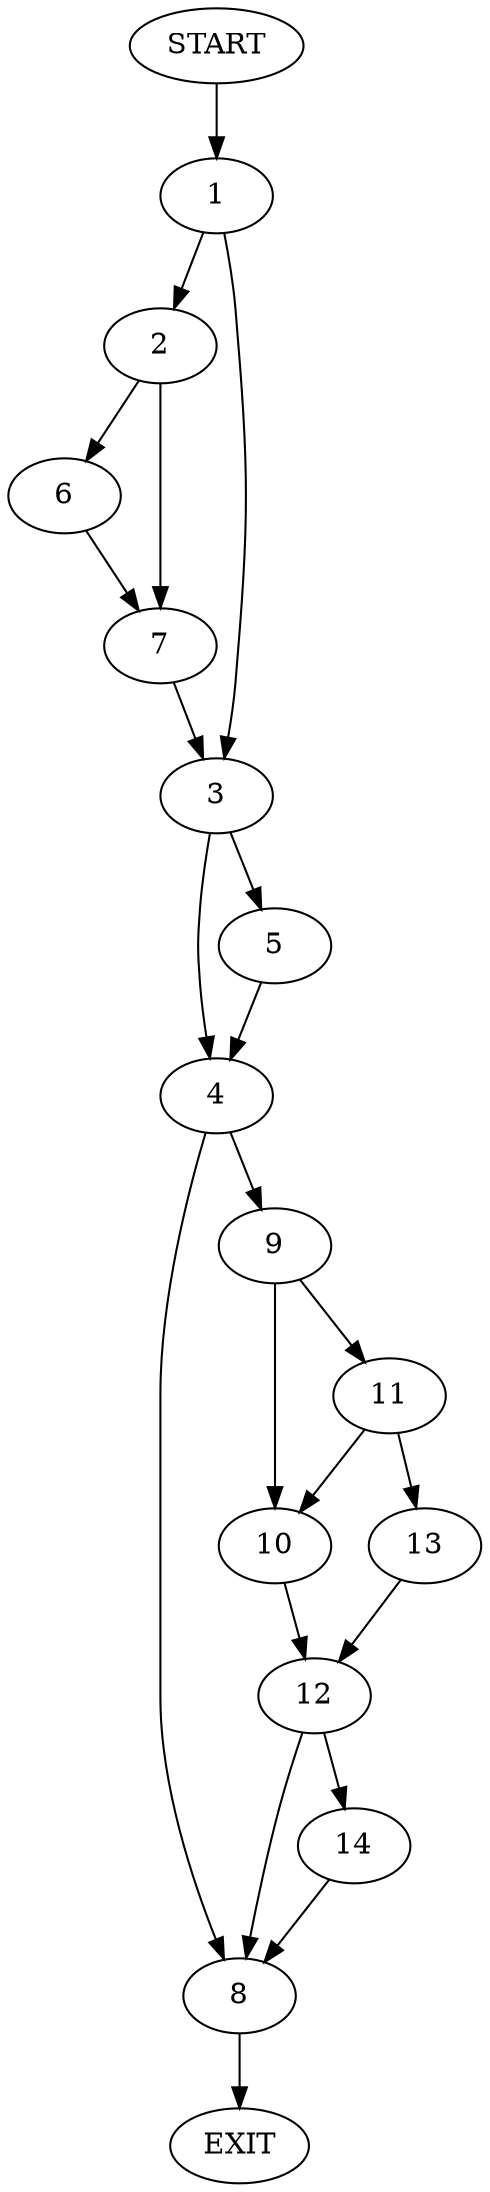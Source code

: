 digraph {
0 [label="START"]
15 [label="EXIT"]
0 -> 1
1 -> 2
1 -> 3
3 -> 4
3 -> 5
2 -> 6
2 -> 7
6 -> 7
7 -> 3
4 -> 8
4 -> 9
5 -> 4
9 -> 10
9 -> 11
8 -> 15
10 -> 12
11 -> 10
11 -> 13
13 -> 12
12 -> 8
12 -> 14
14 -> 8
}
